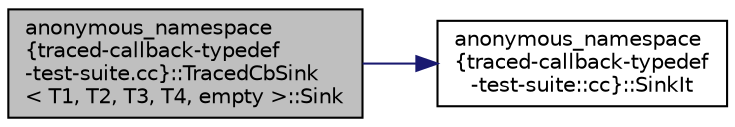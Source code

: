 digraph "anonymous_namespace{traced-callback-typedef-test-suite.cc}::TracedCbSink&lt; T1, T2, T3, T4, empty &gt;::Sink"
{
 // LATEX_PDF_SIZE
  edge [fontname="Helvetica",fontsize="10",labelfontname="Helvetica",labelfontsize="10"];
  node [fontname="Helvetica",fontsize="10",shape=record];
  rankdir="LR";
  Node1 [label="anonymous_namespace\l\{traced-callback-typedef\l-test-suite.cc\}::TracedCbSink\l\< T1, T2, T3, T4, empty \>::Sink",height=0.2,width=0.4,color="black", fillcolor="grey75", style="filled", fontcolor="black",tooltip=" "];
  Node1 -> Node2 [color="midnightblue",fontsize="10",style="solid",fontname="Helvetica"];
  Node2 [label="anonymous_namespace\l\{traced-callback-typedef\l-test-suite::cc\}::SinkIt",height=0.2,width=0.4,color="black", fillcolor="white", style="filled",URL="$namespaceanonymous__namespace_02traced-callback-typedef-test-suite_8cc_03.html#a88de23e3ee1577c31a3d38fde10c4df2",tooltip="Log that a callback was invoked."];
}
